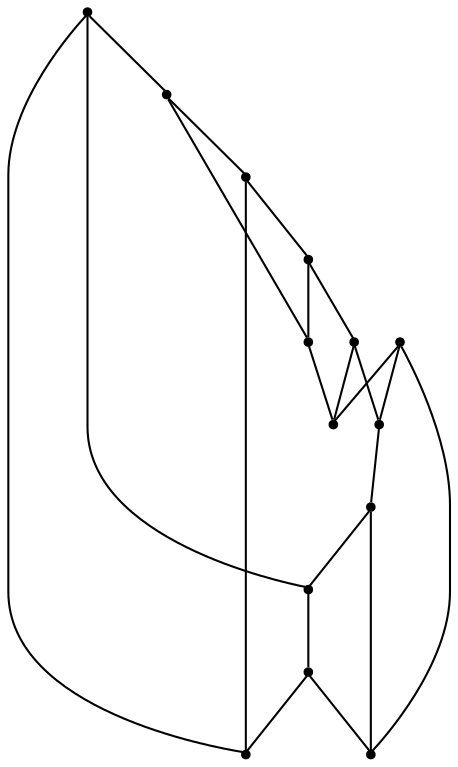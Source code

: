 graph {
  node [shape=point,comment="{\"directed\":false,\"doi\":\"10.1007/978-3-662-45803-7_16\",\"figure\":\"3\"}"]

  v0 [pos="1080.4842097048754,1718.7163552919392"]
  v1 [pos="1049.432646475478,1749.757543630836"]
  v2 [pos="1049.432646475478,1842.8855614594927"]
  v3 [pos="1033.908924692874,1610.0719416594031"]
  v4 [pos="1018.3852665344277,1842.8855614594927"]
  v5 [pos="987.3378865933777,1547.9852393928418"]
  v6 [pos="863.1441676347905,1532.4646452233935"]
  v7 [pos="832.0967876937405,1516.9440510539455"]
  v8 [pos="801.0494077526904,1858.406155628941"]
  v9 [pos="770.0020278116403,1842.8855614594927"]
  v10 [pos="707.9072679295402,1610.0719416594031"]
  v11 [pos="645.8083088530532,1625.5925358288514"]
  v12 [pos="645.8083088530532,1703.195761122491"]
  v13 [pos="614.7609289120031,1718.7163552919392"]

  v13 -- v9 [id="-2",pos="614.7609289120031,1718.7163552919392 612.1746546327407,1726.4787515594478 612.1746546327407,1726.4787515594478 612.1746546327407,1726.4787515594478 609.5853422999636,1734.2369494613874 604.414925150711,1749.757543630836 630.287752372279,1770.4559947788682 656.1605795938469,1791.1501203381326 713.0807867564649,1817.0177772872132 741.54292631081,1829.949633802168 770.0020278116403,1842.8855614594927 770.0020278116403,1842.8855614594927 770.0020278116403,1842.8855614594927"]
  v13 -- v4 [id="-3",pos="614.7609289120031,1718.7163552919392 1018.3852665344277,1842.8855614594927 1018.3852665344277,1842.8855614594927 1018.3852665344277,1842.8855614594927"]
  v11 -- v12 [id="-4",pos="645.8083088530532,1625.5925358288514 645.8114105307253,1638.5284634861762 645.8114105307253,1638.5284634861762 645.8114105307253,1638.5284634861762 645.8114105307253,1651.4603200011309 645.8114105307253,1677.3279769502115 645.8114105307253,1690.2639046075362 645.8083088530532,1703.195761122491 645.8083088530532,1703.195761122491 645.8083088530532,1703.195761122491"]
  v11 -- v9 [id="-5",pos="645.8083088530532,1625.5925358288514 770.0020278116403,1842.8855614594927 770.0020278116403,1842.8855614594927 770.0020278116403,1842.8855614594927"]
  v10 -- v7 [id="-6",pos="707.9072679295402,1610.0719416594031 720.8447154328816,1594.5513474899549 720.8447154328816,1594.5513474899549 720.8447154328816,1594.5513474899549 733.7789976343934,1579.0307533205066 759.6518248559613,1547.9852393928418 780.3500993580471,1532.4646452233935 801.048373860133,1516.9440510539453 816.5762312129663,1516.9440510539453 824.335960694996,1516.9440510539453 832.0998893714126,1516.9440510539453 824.335960694996,1516.9440510539453 824.335960694996,1516.9440510539453 832.0967876937405,1516.9440510539455 832.0967876937405,1516.9440510539455 832.0967876937405,1516.9440510539455"]
  v10 -- v11 [id="-7",pos="707.9072679295402,1610.0719416594031 700.1422417364088,1610.0719416594031 700.1422417364088,1610.0719416594031 700.1422417364088,1610.0719416594031 692.3825122543791,1610.0719416594031 676.8587904717754,1610.0719416594031 666.5096850328111,1612.6566081715266 656.1605795938469,1615.2454730492193 650.9859632502074,1620.4190044390352 645.8083088530532,1625.5925358288514"]
  v8 -- v1 [id="-8",pos="801.0494077526904,1858.406155628941 1049.432646475478,1749.757543630836 1049.432646475478,1749.757543630836 1049.432646475478,1749.757543630836"]
  v6 -- v7 [id="-9",pos="863.1441676347905,1532.4646452233935 857.9727165929805,1529.87997871127 857.9727165929805,1529.87997871127 857.9727165929805,1529.87997871127 852.7981638734984,1527.2911138335776 842.4490584345342,1522.1175824437614 837.2744420908947,1519.532915931638 832.0967876937405,1516.9440510539455 832.0967876937405,1516.9440510539455 832.0967876937405,1516.9440510539455"]
  v6 -- v5 [id="-10",pos="863.1441676347905,1532.4646452233935 876.0857507083614,1532.4646452233935 876.0857507083614,1532.4646452233935 876.0857507083614,1532.4646452233935 889.0200965340306,1532.4646452233935 914.8929237555985,1532.4646452233935 935.5911982576844,1535.0535101010862 956.2894091356128,1537.6423749787787 971.8131309182165,1542.8117080030258 979.5770595946332,1545.4005728807183 987.3367890766629,1547.9852393928418 979.5770595946332,1545.4005728807183 979.5770595946332,1545.4005728807183 987.3378865933777,1547.9852393928418 987.3378865933777,1547.9852393928418 987.3378865933777,1547.9852393928418"]
  v5 -- v3 [id="-11",pos="987.3378865933777,1547.9852393928418 989.9261650335974,1553.162969148227 989.9261650335974,1553.162969148227 989.9261650335974,1553.162969148227 992.5155409905319,1558.332302172474 997.6859581397845,1568.6835633176752 1005.4498868162011,1579.0307533205066 1013.2096162982308,1589.3778161001387 1023.562920931582,1599.7248788797708 1028.7333380808345,1604.898410269587 1033.9120899947036,1610.0719416594031 1028.7333380808345,1604.898410269587 1028.7333380808345,1604.898410269587 1033.908924692874,1610.0719416594031 1033.908924692874,1610.0719416594031 1033.908924692874,1610.0719416594031"]
  v2 -- v4 [id="-12",pos="1049.432646475478,1842.8855614594927 1044.2611954336678,1842.8855614594927 1044.2611954336678,1842.8855614594927 1044.2611954336678,1842.8855614594927 1039.0866427141857,1842.8855614594927 1028.7333380808345,1842.8855614594927 1023.562920931582,1842.8855614594927 1021.9458732067438,1842.8855614594927 1021.3394803099295,1842.8855614594927 1018.3852665344277,1842.8855614594927"]
  v0 -- v1 [id="-13",pos="1080.4842097048754,1718.7163552919392 1075.3085753747177,1723.8940850473243 1075.3085753747177,1723.8940850473243 1075.3085753747177,1723.8940850473243 1070.1340226552356,1729.0634180715715 1059.7848535921141,1739.4146792167726 1054.610300872632,1744.5840122410198 1049.43574815315,1749.757543630836 1054.610300872632,1744.5840122410198 1054.610300872632,1744.5840122410198 1049.432646475478,1749.757543630836 1049.432646475478,1749.757543630836 1049.432646475478,1749.757543630836"]
  v13 -- v12 [id="-14",pos="614.7609289120031,1718.7163552919392 619.9385833091574,1716.1316887798157 619.9385833091574,1716.1316887798157 619.9385833091574,1716.1316887798157 625.1090004584099,1713.5428239021232 635.4623050917611,1708.369292512307 640.6368578112432,1705.7846260001836 640.6368578112432,1705.7846260001838 643.0826424950609,1704.5609828353367 645.8083088530532,1703.195761122491"]
  v5 -- v10 [id="-20",pos="987.3378865933777,1547.9852393928418 707.9072679295402,1610.0719416594031 707.9072679295402,1610.0719416594031 707.9072679295402,1610.0719416594031"]
  v7 -- v12 [id="-22",pos="832.0967876937405,1516.9440510539455 645.8083088530532,1703.195761122491 645.8083088530532,1703.195761122491 645.8083088530532,1703.195761122491"]
  v9 -- v8 [id="-26",pos="770.0020278116403,1842.8855614594927 772.9544645843091,1844.3596290796881 773.5613421182597,1844.6625196865775 775.1796822087946,1845.4702279716162 780.3500993580471,1848.0590928493089 790.7034039913983,1853.2326242391248 795.8737575164935,1855.8214891168175 801.0494077526904,1858.406155628941 801.0494077526904,1858.406155628941 801.0494077526904,1858.406155628941"]
  v8 -- v4 [id="-30",pos="801.0494077526904,1858.406155628941 821.7507839324484,1855.8214891168175 821.7507839324484,1855.8214891168175 821.7507839324484,1855.8214891168175 842.4490584345342,1853.2326242391248 883.8455438145485,1848.0590928493089 920.0674764750806,1845.4702279716162 956.2894091356128,1842.8855614594927 987.3367890766629,1842.8855614594927 1002.8605108592666,1842.8855614594927 1018.3852665344277,1842.8855614594927 1018.3852665344277,1842.8855614594927 1018.3852665344277,1842.8855614594927"]
  v3 -- v0 [id="-34",pos="1033.908924692874,1610.0719416594031 1041.6718194767334,1620.4190044390352 1041.6718194767334,1620.4190044390352 1041.6718194767334,1620.4190044390352 1049.43574815315,1630.7660672186676 1064.9594699357535,1651.4603200011309 1072.7191994177833,1669.5697790482718 1080.4831280941999,1687.6750397298435 1080.4831280941999,1703.195761122491 1080.4831280941999,1710.9581573899995 1080.4831280941999,1718.7163552919392 1080.4831280941999,1710.9581573899995 1080.4831280941999,1710.9581573899995 1080.4842097048754,1718.7163552919392 1080.4842097048754,1718.7163552919392 1080.4842097048754,1718.7163552919392"]
  v1 -- v2 [id="-35",pos="1049.432646475478,1749.757543630836 1052.0209249156976,1757.5199398983445 1052.0209249156976,1757.5199398983445 1052.0209249156976,1757.5199398983445 1054.610300872632,1765.2823361658532 1059.7848535921141,1780.8030575585005 1059.7848535921141,1796.3236517279488 1059.7848535921141,1811.844245897397 1054.610300872632,1827.3649672900444 1052.0209249156976,1835.123165191984 1049.43574815315,1842.8855614594927 1052.0209249156976,1835.123165191984 1052.0209249156976,1835.123165191984 1049.432646475478,1842.8855614594927 1049.432646475478,1842.8855614594927 1049.432646475478,1842.8855614594927"]
  v0 -- v6 [id="-41",pos="1080.4842097048754,1718.7163552919392 863.1441676347905,1532.4646452233935 863.1441676347905,1532.4646452233935 863.1441676347905,1532.4646452233935"]
  v2 -- v3 [id="-42",pos="1049.432646475478,1842.8855614594927 1033.908924692874,1610.0719416594031 1033.908924692874,1610.0719416594031 1033.908924692874,1610.0719416594031"]
}
